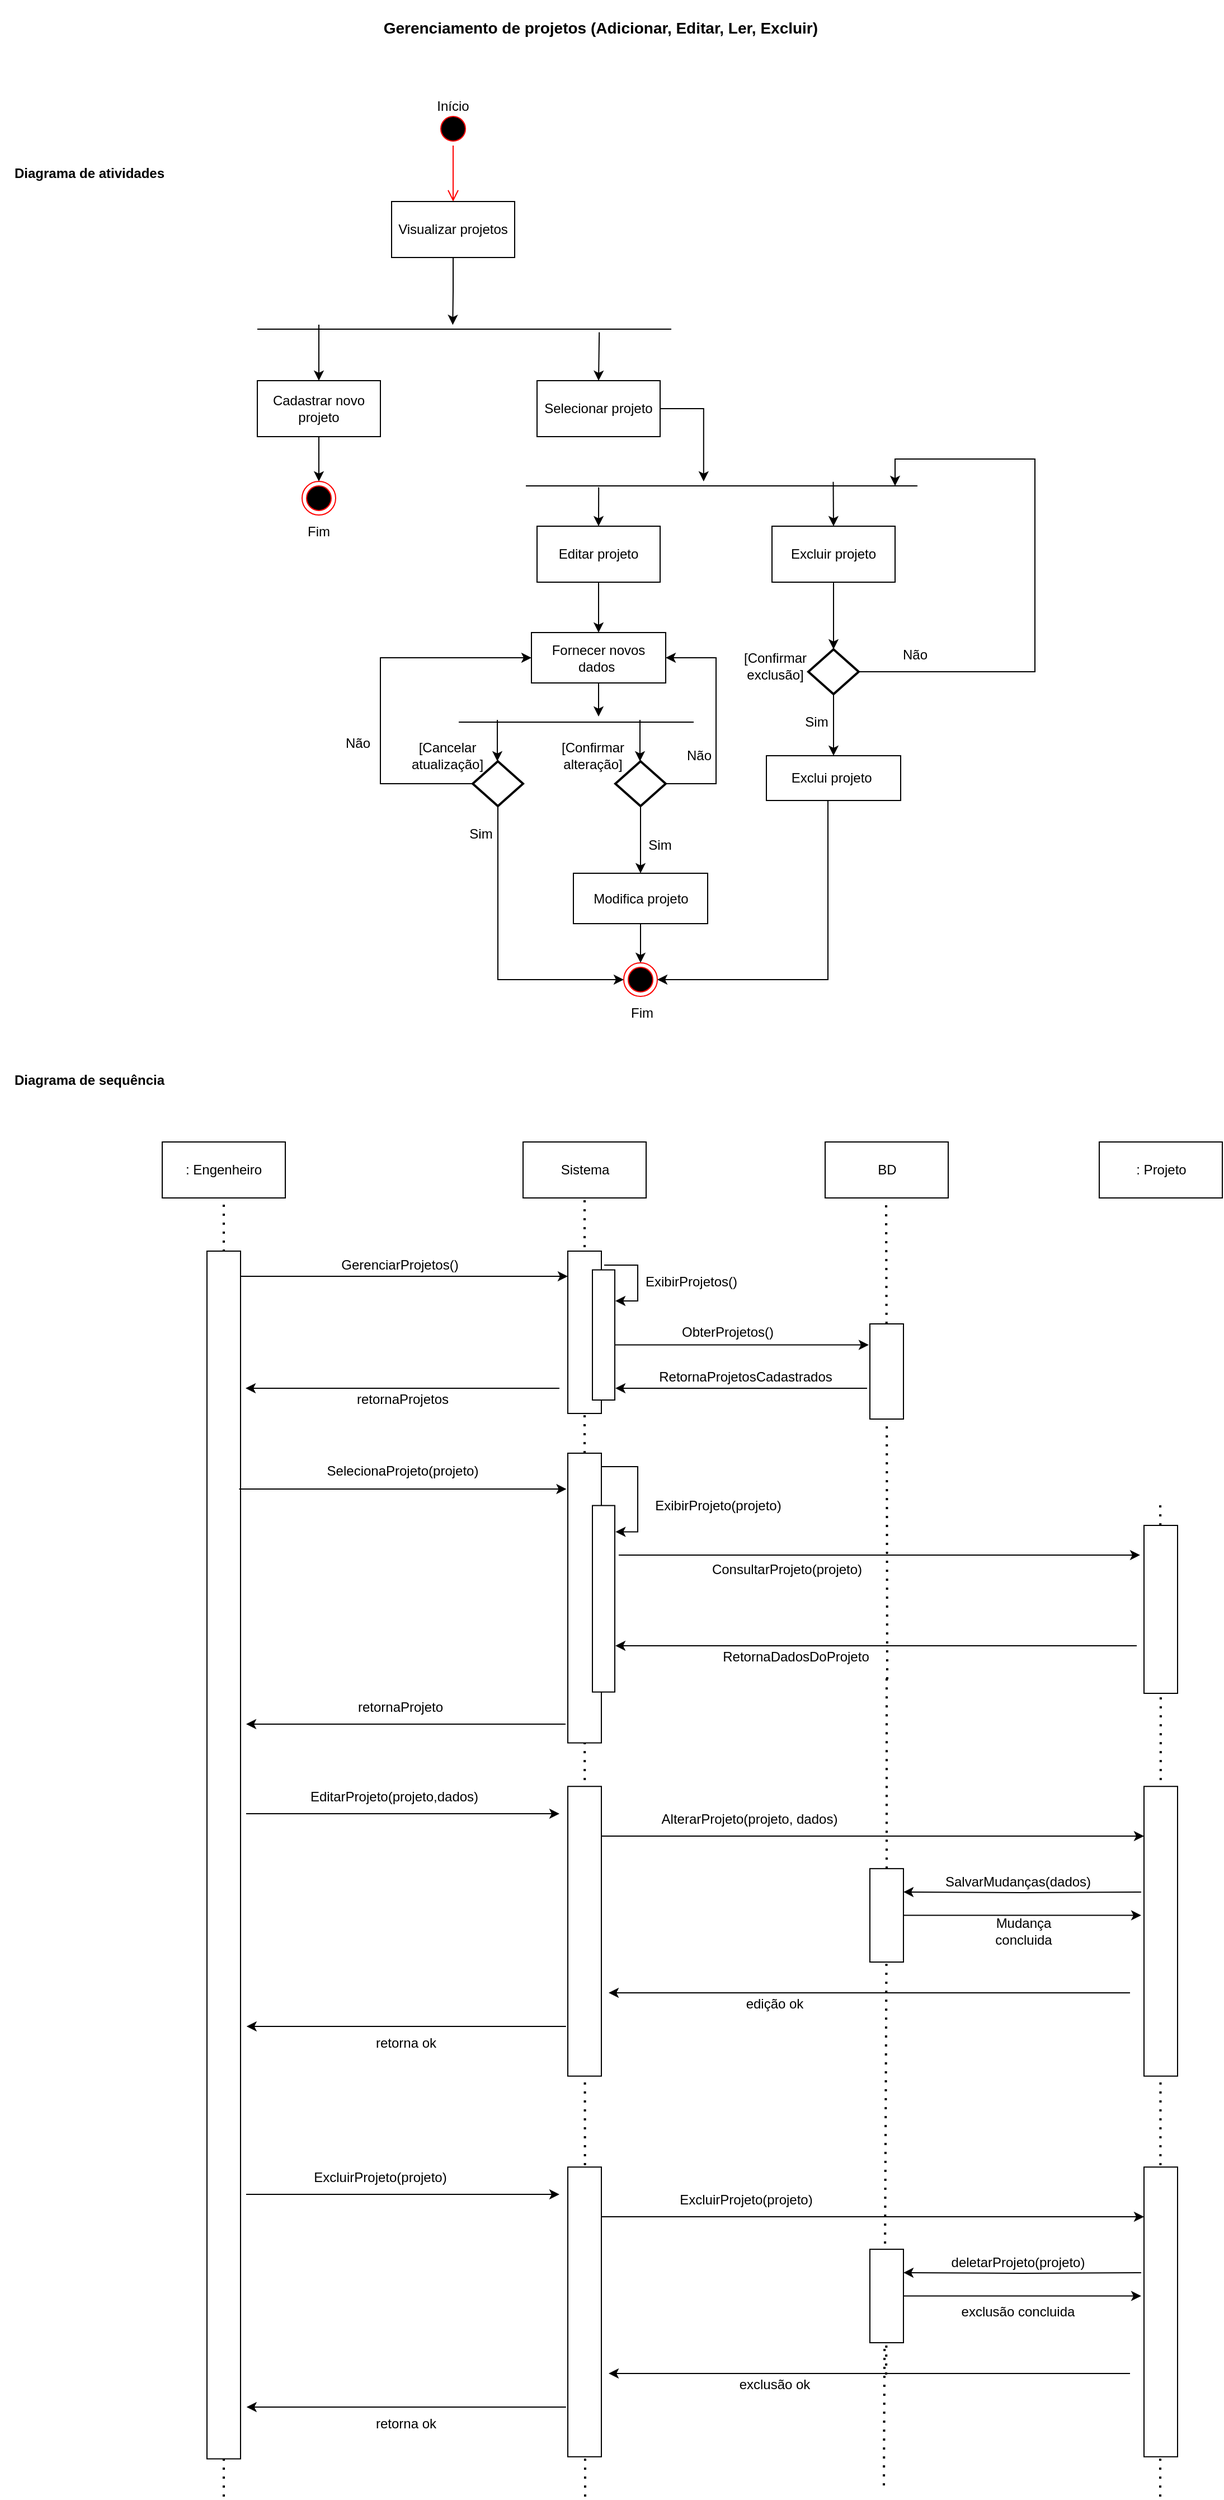 <mxfile version="21.8.0" type="github">
  <diagram name="Página-1" id="0OrhTxynxeyhdzPTiHgk">
    <mxGraphModel dx="2670" dy="1943" grid="1" gridSize="10" guides="1" tooltips="1" connect="1" arrows="1" fold="1" page="1" pageScale="1" pageWidth="827" pageHeight="1169" math="0" shadow="0">
      <root>
        <mxCell id="0" />
        <mxCell id="1" parent="0" />
        <mxCell id="1SbvGJPnJb_08BsddUQM-1" value="&lt;b&gt;&lt;font style=&quot;font-size: 14px;&quot;&gt;&amp;nbsp;Gerenciamento de projetos (Adicionar, Editar, Ler, Excluir)&lt;/font&gt;&lt;/b&gt;" style="text;html=1;strokeColor=none;fillColor=none;align=center;verticalAlign=middle;whiteSpace=wrap;rounded=0;" vertex="1" parent="1">
          <mxGeometry x="155" y="-130" width="440" height="50" as="geometry" />
        </mxCell>
        <mxCell id="1SbvGJPnJb_08BsddUQM-2" value="" style="ellipse;html=1;shape=startState;fillColor=#000000;strokeColor=#ff0000;" vertex="1" parent="1">
          <mxGeometry x="230" y="-30" width="30" height="30" as="geometry" />
        </mxCell>
        <mxCell id="1SbvGJPnJb_08BsddUQM-3" value="" style="edgeStyle=orthogonalEdgeStyle;html=1;verticalAlign=bottom;endArrow=open;endSize=8;strokeColor=#ff0000;rounded=0;entryX=0.5;entryY=0;entryDx=0;entryDy=0;" edge="1" source="1SbvGJPnJb_08BsddUQM-2" parent="1" target="1SbvGJPnJb_08BsddUQM-90">
          <mxGeometry relative="1" as="geometry">
            <mxPoint x="245" y="150" as="targetPoint" />
          </mxGeometry>
        </mxCell>
        <mxCell id="1SbvGJPnJb_08BsddUQM-86" style="edgeStyle=orthogonalEdgeStyle;rounded=0;orthogonalLoop=1;jettySize=auto;html=1;" edge="1" parent="1" source="1SbvGJPnJb_08BsddUQM-5" target="1SbvGJPnJb_08BsddUQM-84">
          <mxGeometry relative="1" as="geometry" />
        </mxCell>
        <mxCell id="1SbvGJPnJb_08BsddUQM-5" value="Cadastrar novo projeto" style="html=1;whiteSpace=wrap;" vertex="1" parent="1">
          <mxGeometry x="70" y="210" width="110" height="50" as="geometry" />
        </mxCell>
        <mxCell id="1SbvGJPnJb_08BsddUQM-6" value="Editar projeto" style="html=1;whiteSpace=wrap;" vertex="1" parent="1">
          <mxGeometry x="320" y="340" width="110" height="50" as="geometry" />
        </mxCell>
        <mxCell id="1SbvGJPnJb_08BsddUQM-7" value="Selecionar projeto" style="html=1;whiteSpace=wrap;" vertex="1" parent="1">
          <mxGeometry x="320" y="210" width="110" height="50" as="geometry" />
        </mxCell>
        <mxCell id="1SbvGJPnJb_08BsddUQM-8" value="Excluir projeto" style="html=1;whiteSpace=wrap;" vertex="1" parent="1">
          <mxGeometry x="530" y="340" width="110" height="50" as="geometry" />
        </mxCell>
        <mxCell id="1SbvGJPnJb_08BsddUQM-9" value="" style="line;strokeWidth=1;fillColor=none;align=left;verticalAlign=middle;spacingTop=-1;spacingLeft=3;spacingRight=3;rotatable=0;labelPosition=right;points=[];portConstraint=eastwest;strokeColor=inherit;" vertex="1" parent="1">
          <mxGeometry x="70" y="160" width="370" height="8" as="geometry" />
        </mxCell>
        <mxCell id="1SbvGJPnJb_08BsddUQM-10" value="" style="endArrow=classic;html=1;rounded=0;entryX=0.5;entryY=0;entryDx=0;entryDy=0;" edge="1" parent="1" target="1SbvGJPnJb_08BsddUQM-5">
          <mxGeometry width="50" height="50" relative="1" as="geometry">
            <mxPoint x="125" y="160" as="sourcePoint" />
            <mxPoint x="70" y="230" as="targetPoint" />
          </mxGeometry>
        </mxCell>
        <mxCell id="1SbvGJPnJb_08BsddUQM-12" value="" style="endArrow=classic;html=1;rounded=0;exitX=0.826;exitY=0.85;exitDx=0;exitDy=0;exitPerimeter=0;entryX=0.5;entryY=0;entryDx=0;entryDy=0;" edge="1" parent="1" source="1SbvGJPnJb_08BsddUQM-9" target="1SbvGJPnJb_08BsddUQM-7">
          <mxGeometry width="50" height="50" relative="1" as="geometry">
            <mxPoint x="374.5" y="160" as="sourcePoint" />
            <mxPoint x="375" y="220" as="targetPoint" />
          </mxGeometry>
        </mxCell>
        <mxCell id="1SbvGJPnJb_08BsddUQM-13" value="Início" style="text;html=1;strokeColor=none;fillColor=none;align=center;verticalAlign=middle;whiteSpace=wrap;rounded=0;" vertex="1" parent="1">
          <mxGeometry x="215" y="-50" width="60" height="30" as="geometry" />
        </mxCell>
        <mxCell id="1SbvGJPnJb_08BsddUQM-15" value="" style="line;strokeWidth=1;fillColor=none;align=left;verticalAlign=middle;spacingTop=-1;spacingLeft=3;spacingRight=3;rotatable=0;labelPosition=right;points=[];portConstraint=eastwest;strokeColor=inherit;" vertex="1" parent="1">
          <mxGeometry x="310" y="300" width="350" height="8" as="geometry" />
        </mxCell>
        <mxCell id="1SbvGJPnJb_08BsddUQM-18" value="" style="endArrow=classic;html=1;rounded=0;entryX=0.5;entryY=0;entryDx=0;entryDy=0;exitX=0.186;exitY=0.65;exitDx=0;exitDy=0;exitPerimeter=0;" edge="1" parent="1" source="1SbvGJPnJb_08BsddUQM-15" target="1SbvGJPnJb_08BsddUQM-6">
          <mxGeometry width="50" height="50" relative="1" as="geometry">
            <mxPoint x="375" y="310" as="sourcePoint" />
            <mxPoint x="374.5" y="358" as="targetPoint" />
          </mxGeometry>
        </mxCell>
        <mxCell id="1SbvGJPnJb_08BsddUQM-19" value="" style="endArrow=classic;html=1;rounded=0;entryX=0.5;entryY=0;entryDx=0;entryDy=0;exitX=0.785;exitY=0.05;exitDx=0;exitDy=0;exitPerimeter=0;" edge="1" parent="1" source="1SbvGJPnJb_08BsddUQM-15" target="1SbvGJPnJb_08BsddUQM-8">
          <mxGeometry width="50" height="50" relative="1" as="geometry">
            <mxPoint x="584.5" y="308" as="sourcePoint" />
            <mxPoint x="584.5" y="358" as="targetPoint" />
          </mxGeometry>
        </mxCell>
        <mxCell id="1SbvGJPnJb_08BsddUQM-21" style="edgeStyle=orthogonalEdgeStyle;rounded=0;orthogonalLoop=1;jettySize=auto;html=1;entryX=0.454;entryY=0;entryDx=0;entryDy=0;entryPerimeter=0;exitX=1;exitY=0.5;exitDx=0;exitDy=0;" edge="1" parent="1" source="1SbvGJPnJb_08BsddUQM-7" target="1SbvGJPnJb_08BsddUQM-15">
          <mxGeometry relative="1" as="geometry" />
        </mxCell>
        <mxCell id="1SbvGJPnJb_08BsddUQM-22" value="" style="strokeWidth=2;html=1;shape=mxgraph.flowchart.decision;whiteSpace=wrap;" vertex="1" parent="1">
          <mxGeometry x="562.5" y="450" width="45" height="40" as="geometry" />
        </mxCell>
        <mxCell id="1SbvGJPnJb_08BsddUQM-23" value="[Confirmar exclusão]" style="text;html=1;strokeColor=none;fillColor=none;align=center;verticalAlign=middle;whiteSpace=wrap;rounded=0;" vertex="1" parent="1">
          <mxGeometry x="502.5" y="450" width="60" height="30" as="geometry" />
        </mxCell>
        <mxCell id="1SbvGJPnJb_08BsddUQM-24" style="edgeStyle=orthogonalEdgeStyle;rounded=0;orthogonalLoop=1;jettySize=auto;html=1;entryX=0.5;entryY=0;entryDx=0;entryDy=0;entryPerimeter=0;" edge="1" parent="1" source="1SbvGJPnJb_08BsddUQM-8" target="1SbvGJPnJb_08BsddUQM-22">
          <mxGeometry relative="1" as="geometry" />
        </mxCell>
        <mxCell id="1SbvGJPnJb_08BsddUQM-83" style="edgeStyle=orthogonalEdgeStyle;rounded=0;orthogonalLoop=1;jettySize=auto;html=1;entryX=1;entryY=0.5;entryDx=0;entryDy=0;" edge="1" parent="1" source="1SbvGJPnJb_08BsddUQM-25" target="1SbvGJPnJb_08BsddUQM-78">
          <mxGeometry relative="1" as="geometry">
            <mxPoint x="585" y="620" as="targetPoint" />
            <Array as="points">
              <mxPoint x="580" y="745" />
            </Array>
          </mxGeometry>
        </mxCell>
        <mxCell id="1SbvGJPnJb_08BsddUQM-25" value="Exclui projeto&amp;nbsp;" style="rounded=0;whiteSpace=wrap;html=1;" vertex="1" parent="1">
          <mxGeometry x="525" y="545" width="120" height="40" as="geometry" />
        </mxCell>
        <mxCell id="1SbvGJPnJb_08BsddUQM-26" style="edgeStyle=orthogonalEdgeStyle;rounded=0;orthogonalLoop=1;jettySize=auto;html=1;entryX=0.5;entryY=0;entryDx=0;entryDy=0;" edge="1" parent="1" source="1SbvGJPnJb_08BsddUQM-22" target="1SbvGJPnJb_08BsddUQM-25">
          <mxGeometry relative="1" as="geometry" />
        </mxCell>
        <mxCell id="1SbvGJPnJb_08BsddUQM-30" value="Sim" style="text;html=1;strokeColor=none;fillColor=none;align=center;verticalAlign=middle;whiteSpace=wrap;rounded=0;" vertex="1" parent="1">
          <mxGeometry x="540" y="500" width="60" height="30" as="geometry" />
        </mxCell>
        <mxCell id="1SbvGJPnJb_08BsddUQM-32" style="edgeStyle=orthogonalEdgeStyle;rounded=0;orthogonalLoop=1;jettySize=auto;html=1;exitX=1;exitY=0.5;exitDx=0;exitDy=0;exitPerimeter=0;" edge="1" parent="1" source="1SbvGJPnJb_08BsddUQM-22">
          <mxGeometry relative="1" as="geometry">
            <mxPoint x="640" y="304" as="targetPoint" />
            <Array as="points">
              <mxPoint x="765" y="470" />
              <mxPoint x="765" y="280" />
              <mxPoint x="640" y="280" />
            </Array>
          </mxGeometry>
        </mxCell>
        <mxCell id="1SbvGJPnJb_08BsddUQM-33" value="Não" style="text;html=1;strokeColor=none;fillColor=none;align=center;verticalAlign=middle;whiteSpace=wrap;rounded=0;" vertex="1" parent="1">
          <mxGeometry x="627.5" y="440" width="60" height="30" as="geometry" />
        </mxCell>
        <mxCell id="1SbvGJPnJb_08BsddUQM-63" style="edgeStyle=orthogonalEdgeStyle;rounded=0;orthogonalLoop=1;jettySize=auto;html=1;" edge="1" parent="1" source="1SbvGJPnJb_08BsddUQM-35">
          <mxGeometry relative="1" as="geometry">
            <mxPoint x="375" y="510" as="targetPoint" />
          </mxGeometry>
        </mxCell>
        <mxCell id="1SbvGJPnJb_08BsddUQM-35" value="Fornecer novos dados&amp;nbsp;" style="rounded=0;whiteSpace=wrap;html=1;" vertex="1" parent="1">
          <mxGeometry x="315" y="435" width="120" height="45" as="geometry" />
        </mxCell>
        <mxCell id="1SbvGJPnJb_08BsddUQM-36" style="edgeStyle=orthogonalEdgeStyle;rounded=0;orthogonalLoop=1;jettySize=auto;html=1;" edge="1" parent="1" source="1SbvGJPnJb_08BsddUQM-6" target="1SbvGJPnJb_08BsddUQM-35">
          <mxGeometry relative="1" as="geometry" />
        </mxCell>
        <mxCell id="1SbvGJPnJb_08BsddUQM-80" style="edgeStyle=orthogonalEdgeStyle;rounded=0;orthogonalLoop=1;jettySize=auto;html=1;entryX=0.5;entryY=0;entryDx=0;entryDy=0;" edge="1" parent="1" source="1SbvGJPnJb_08BsddUQM-39" target="1SbvGJPnJb_08BsddUQM-78">
          <mxGeometry relative="1" as="geometry" />
        </mxCell>
        <mxCell id="1SbvGJPnJb_08BsddUQM-39" value="Modifica projeto" style="rounded=0;whiteSpace=wrap;html=1;" vertex="1" parent="1">
          <mxGeometry x="352.5" y="650" width="120" height="45" as="geometry" />
        </mxCell>
        <mxCell id="1SbvGJPnJb_08BsddUQM-71" style="edgeStyle=orthogonalEdgeStyle;rounded=0;orthogonalLoop=1;jettySize=auto;html=1;entryX=0.5;entryY=0;entryDx=0;entryDy=0;" edge="1" parent="1" source="1SbvGJPnJb_08BsddUQM-40" target="1SbvGJPnJb_08BsddUQM-39">
          <mxGeometry relative="1" as="geometry" />
        </mxCell>
        <mxCell id="1SbvGJPnJb_08BsddUQM-72" style="edgeStyle=orthogonalEdgeStyle;rounded=0;orthogonalLoop=1;jettySize=auto;html=1;entryX=1;entryY=0.5;entryDx=0;entryDy=0;" edge="1" parent="1" source="1SbvGJPnJb_08BsddUQM-40" target="1SbvGJPnJb_08BsddUQM-35">
          <mxGeometry relative="1" as="geometry">
            <Array as="points">
              <mxPoint x="480" y="570" />
              <mxPoint x="480" y="458" />
            </Array>
          </mxGeometry>
        </mxCell>
        <mxCell id="1SbvGJPnJb_08BsddUQM-40" value="" style="strokeWidth=2;html=1;shape=mxgraph.flowchart.decision;whiteSpace=wrap;" vertex="1" parent="1">
          <mxGeometry x="390" y="550" width="45" height="40" as="geometry" />
        </mxCell>
        <mxCell id="1SbvGJPnJb_08BsddUQM-43" value="[Confirmar alteração]" style="text;html=1;strokeColor=none;fillColor=none;align=center;verticalAlign=middle;whiteSpace=wrap;rounded=0;" vertex="1" parent="1">
          <mxGeometry x="340" y="530" width="60" height="30" as="geometry" />
        </mxCell>
        <mxCell id="1SbvGJPnJb_08BsddUQM-47" value="Sim" style="text;html=1;strokeColor=none;fillColor=none;align=center;verticalAlign=middle;whiteSpace=wrap;rounded=0;" vertex="1" parent="1">
          <mxGeometry x="400" y="610" width="60" height="30" as="geometry" />
        </mxCell>
        <mxCell id="1SbvGJPnJb_08BsddUQM-68" style="edgeStyle=orthogonalEdgeStyle;rounded=0;orthogonalLoop=1;jettySize=auto;html=1;entryX=0;entryY=0.5;entryDx=0;entryDy=0;" edge="1" parent="1" source="1SbvGJPnJb_08BsddUQM-50" target="1SbvGJPnJb_08BsddUQM-35">
          <mxGeometry relative="1" as="geometry">
            <Array as="points">
              <mxPoint x="180" y="570" />
              <mxPoint x="180" y="458" />
            </Array>
          </mxGeometry>
        </mxCell>
        <mxCell id="1SbvGJPnJb_08BsddUQM-75" style="edgeStyle=orthogonalEdgeStyle;rounded=0;orthogonalLoop=1;jettySize=auto;html=1;entryX=0;entryY=0.5;entryDx=0;entryDy=0;" edge="1" parent="1" source="1SbvGJPnJb_08BsddUQM-50" target="1SbvGJPnJb_08BsddUQM-78">
          <mxGeometry relative="1" as="geometry">
            <mxPoint x="285" y="650" as="targetPoint" />
            <Array as="points">
              <mxPoint x="285" y="745" />
            </Array>
          </mxGeometry>
        </mxCell>
        <mxCell id="1SbvGJPnJb_08BsddUQM-50" value="" style="strokeWidth=2;html=1;shape=mxgraph.flowchart.decision;whiteSpace=wrap;" vertex="1" parent="1">
          <mxGeometry x="262.5" y="550" width="45" height="40" as="geometry" />
        </mxCell>
        <mxCell id="1SbvGJPnJb_08BsddUQM-51" value="[Cancelar atualização]" style="text;html=1;strokeColor=none;fillColor=none;align=center;verticalAlign=middle;whiteSpace=wrap;rounded=0;" vertex="1" parent="1">
          <mxGeometry x="210" y="530" width="60" height="30" as="geometry" />
        </mxCell>
        <mxCell id="1SbvGJPnJb_08BsddUQM-58" value="Não" style="text;html=1;strokeColor=none;fillColor=none;align=center;verticalAlign=middle;whiteSpace=wrap;rounded=0;" vertex="1" parent="1">
          <mxGeometry x="130" y="519" width="60" height="30" as="geometry" />
        </mxCell>
        <mxCell id="1SbvGJPnJb_08BsddUQM-60" value="Sim" style="text;html=1;strokeColor=none;fillColor=none;align=center;verticalAlign=middle;whiteSpace=wrap;rounded=0;" vertex="1" parent="1">
          <mxGeometry x="240" y="600" width="60" height="30" as="geometry" />
        </mxCell>
        <mxCell id="1SbvGJPnJb_08BsddUQM-61" value="" style="line;strokeWidth=1;fillColor=none;align=left;verticalAlign=middle;spacingTop=-1;spacingLeft=3;spacingRight=3;rotatable=0;labelPosition=right;points=[];portConstraint=eastwest;strokeColor=inherit;" vertex="1" parent="1">
          <mxGeometry x="250" y="511" width="210" height="8" as="geometry" />
        </mxCell>
        <mxCell id="1SbvGJPnJb_08BsddUQM-66" value="" style="endArrow=classic;html=1;rounded=0;entryX=0.5;entryY=0;entryDx=0;entryDy=0;exitX=0.237;exitY=0.35;exitDx=0;exitDy=0;exitPerimeter=0;" edge="1" parent="1">
          <mxGeometry width="50" height="50" relative="1" as="geometry">
            <mxPoint x="284.5" y="513" as="sourcePoint" />
            <mxPoint x="284.5" y="550" as="targetPoint" />
          </mxGeometry>
        </mxCell>
        <mxCell id="1SbvGJPnJb_08BsddUQM-67" value="" style="endArrow=classic;html=1;rounded=0;entryX=0.5;entryY=0;entryDx=0;entryDy=0;exitX=0.237;exitY=0.35;exitDx=0;exitDy=0;exitPerimeter=0;" edge="1" parent="1">
          <mxGeometry width="50" height="50" relative="1" as="geometry">
            <mxPoint x="412" y="513" as="sourcePoint" />
            <mxPoint x="412" y="550" as="targetPoint" />
          </mxGeometry>
        </mxCell>
        <mxCell id="1SbvGJPnJb_08BsddUQM-73" value="Não" style="text;html=1;strokeColor=none;fillColor=none;align=center;verticalAlign=middle;whiteSpace=wrap;rounded=0;" vertex="1" parent="1">
          <mxGeometry x="435" y="530" width="60" height="30" as="geometry" />
        </mxCell>
        <mxCell id="1SbvGJPnJb_08BsddUQM-78" value="" style="ellipse;html=1;shape=endState;fillColor=#000000;strokeColor=#ff0000;" vertex="1" parent="1">
          <mxGeometry x="397.5" y="730" width="30" height="30" as="geometry" />
        </mxCell>
        <mxCell id="1SbvGJPnJb_08BsddUQM-79" value="Fim" style="text;html=1;strokeColor=none;fillColor=none;align=center;verticalAlign=middle;whiteSpace=wrap;rounded=0;" vertex="1" parent="1">
          <mxGeometry x="384" y="760" width="60" height="30" as="geometry" />
        </mxCell>
        <mxCell id="1SbvGJPnJb_08BsddUQM-84" value="" style="ellipse;html=1;shape=endState;fillColor=#000000;strokeColor=#ff0000;" vertex="1" parent="1">
          <mxGeometry x="110" y="300" width="30" height="30" as="geometry" />
        </mxCell>
        <mxCell id="1SbvGJPnJb_08BsddUQM-85" value="Fim" style="text;html=1;strokeColor=none;fillColor=none;align=center;verticalAlign=middle;whiteSpace=wrap;rounded=0;" vertex="1" parent="1">
          <mxGeometry x="95" y="330" width="60" height="30" as="geometry" />
        </mxCell>
        <mxCell id="1SbvGJPnJb_08BsddUQM-88" value="&lt;b&gt;Diagrama de atividades&lt;/b&gt;" style="text;html=1;strokeColor=none;fillColor=none;align=center;verticalAlign=middle;whiteSpace=wrap;rounded=0;shadow=0;border-color:black;" vertex="1" parent="1">
          <mxGeometry x="-160" width="160" height="50" as="geometry" />
        </mxCell>
        <mxCell id="1SbvGJPnJb_08BsddUQM-89" value="&lt;b&gt;Diagrama de sequência&lt;/b&gt;" style="text;html=1;strokeColor=none;fillColor=none;align=center;verticalAlign=middle;whiteSpace=wrap;rounded=0;" vertex="1" parent="1">
          <mxGeometry x="-160" y="810" width="160" height="50" as="geometry" />
        </mxCell>
        <mxCell id="1SbvGJPnJb_08BsddUQM-90" value="Visualizar projetos" style="html=1;whiteSpace=wrap;" vertex="1" parent="1">
          <mxGeometry x="190" y="50" width="110" height="50" as="geometry" />
        </mxCell>
        <mxCell id="1SbvGJPnJb_08BsddUQM-92" style="edgeStyle=orthogonalEdgeStyle;rounded=0;orthogonalLoop=1;jettySize=auto;html=1;entryX=0.472;entryY=0.025;entryDx=0;entryDy=0;entryPerimeter=0;" edge="1" parent="1" source="1SbvGJPnJb_08BsddUQM-90" target="1SbvGJPnJb_08BsddUQM-9">
          <mxGeometry relative="1" as="geometry" />
        </mxCell>
        <mxCell id="1SbvGJPnJb_08BsddUQM-93" value=": Engenheiro" style="html=1;whiteSpace=wrap;" vertex="1" parent="1">
          <mxGeometry x="-15" y="890" width="110" height="50" as="geometry" />
        </mxCell>
        <mxCell id="1SbvGJPnJb_08BsddUQM-94" value=": Projeto" style="html=1;whiteSpace=wrap;" vertex="1" parent="1">
          <mxGeometry x="822.5" y="890" width="110" height="50" as="geometry" />
        </mxCell>
        <mxCell id="1SbvGJPnJb_08BsddUQM-95" value="BD" style="html=1;whiteSpace=wrap;" vertex="1" parent="1">
          <mxGeometry x="577.5" y="890" width="110" height="50" as="geometry" />
        </mxCell>
        <mxCell id="1SbvGJPnJb_08BsddUQM-96" value="" style="endArrow=none;dashed=1;html=1;dashPattern=1 3;strokeWidth=2;rounded=0;entryX=0.5;entryY=1;entryDx=0;entryDy=0;" edge="1" parent="1" target="1SbvGJPnJb_08BsddUQM-93">
          <mxGeometry width="50" height="50" relative="1" as="geometry">
            <mxPoint x="40" y="2100" as="sourcePoint" />
            <mxPoint x="60" y="1000" as="targetPoint" />
          </mxGeometry>
        </mxCell>
        <mxCell id="1SbvGJPnJb_08BsddUQM-97" value="" style="endArrow=none;dashed=1;html=1;dashPattern=1 3;strokeWidth=2;rounded=0;" edge="1" parent="1" source="1SbvGJPnJb_08BsddUQM-121">
          <mxGeometry width="50" height="50" relative="1" as="geometry">
            <mxPoint x="877" y="1651" as="sourcePoint" />
            <mxPoint x="877" y="1210" as="targetPoint" />
          </mxGeometry>
        </mxCell>
        <mxCell id="1SbvGJPnJb_08BsddUQM-98" value="" style="endArrow=none;dashed=1;html=1;dashPattern=1 3;strokeWidth=2;rounded=0;entryX=0.5;entryY=1;entryDx=0;entryDy=0;" edge="1" parent="1" source="1SbvGJPnJb_08BsddUQM-101">
          <mxGeometry width="50" height="50" relative="1" as="geometry">
            <mxPoint x="632" y="1651" as="sourcePoint" />
            <mxPoint x="632" y="940" as="targetPoint" />
          </mxGeometry>
        </mxCell>
        <mxCell id="1SbvGJPnJb_08BsddUQM-99" value="" style="rounded=0;whiteSpace=wrap;html=1;rotation=90;" vertex="1" parent="1">
          <mxGeometry x="-499.38" y="1511.87" width="1078.75" height="30" as="geometry" />
        </mxCell>
        <mxCell id="1SbvGJPnJb_08BsddUQM-102" value="" style="endArrow=none;dashed=1;html=1;dashPattern=1 3;strokeWidth=2;rounded=0;entryX=0.5;entryY=1;entryDx=0;entryDy=0;" edge="1" parent="1" source="1SbvGJPnJb_08BsddUQM-144">
          <mxGeometry width="50" height="50" relative="1" as="geometry">
            <mxPoint x="362.5" y="1651" as="sourcePoint" />
            <mxPoint x="362.5" y="940" as="targetPoint" />
          </mxGeometry>
        </mxCell>
        <mxCell id="1SbvGJPnJb_08BsddUQM-170" style="edgeStyle=orthogonalEdgeStyle;rounded=0;orthogonalLoop=1;jettySize=auto;html=1;" edge="1" parent="1">
          <mxGeometry relative="1" as="geometry">
            <mxPoint x="380" y="1000" as="sourcePoint" />
            <mxPoint x="390" y="1032" as="targetPoint" />
            <Array as="points">
              <mxPoint x="410" y="1000" />
              <mxPoint x="410" y="1032" />
            </Array>
          </mxGeometry>
        </mxCell>
        <mxCell id="1SbvGJPnJb_08BsddUQM-103" value="" style="rounded=0;whiteSpace=wrap;html=1;rotation=90;" vertex="1" parent="1">
          <mxGeometry x="290" y="1045" width="145" height="30" as="geometry" />
        </mxCell>
        <mxCell id="1SbvGJPnJb_08BsddUQM-104" value="Sistema" style="html=1;whiteSpace=wrap;" vertex="1" parent="1">
          <mxGeometry x="307.5" y="890" width="110" height="50" as="geometry" />
        </mxCell>
        <mxCell id="1SbvGJPnJb_08BsddUQM-105" value="" style="endArrow=classic;html=1;rounded=0;" edge="1" parent="1">
          <mxGeometry width="50" height="50" relative="1" as="geometry">
            <mxPoint x="55" y="1010" as="sourcePoint" />
            <mxPoint x="347.5" y="1010" as="targetPoint" />
          </mxGeometry>
        </mxCell>
        <mxCell id="1SbvGJPnJb_08BsddUQM-106" value="GerenciarProjetos()" style="text;html=1;strokeColor=none;fillColor=none;align=center;verticalAlign=middle;whiteSpace=wrap;rounded=0;" vertex="1" parent="1">
          <mxGeometry x="135" y="990" width="125" height="20" as="geometry" />
        </mxCell>
        <mxCell id="1SbvGJPnJb_08BsddUQM-107" value="" style="endArrow=none;dashed=1;html=1;dashPattern=1 3;strokeWidth=2;rounded=0;" edge="1" parent="1" target="1SbvGJPnJb_08BsddUQM-101">
          <mxGeometry width="50" height="50" relative="1" as="geometry">
            <mxPoint x="633" y="1370" as="sourcePoint" />
            <mxPoint x="632" y="940" as="targetPoint" />
          </mxGeometry>
        </mxCell>
        <mxCell id="1SbvGJPnJb_08BsddUQM-101" value="" style="rounded=0;whiteSpace=wrap;html=1;rotation=90;" vertex="1" parent="1">
          <mxGeometry x="590" y="1080" width="85" height="30" as="geometry" />
        </mxCell>
        <mxCell id="1SbvGJPnJb_08BsddUQM-108" value="" style="endArrow=classic;html=1;rounded=0;" edge="1" parent="1">
          <mxGeometry width="50" height="50" relative="1" as="geometry">
            <mxPoint x="384" y="1071.25" as="sourcePoint" />
            <mxPoint x="616.5" y="1071.25" as="targetPoint" />
          </mxGeometry>
        </mxCell>
        <mxCell id="1SbvGJPnJb_08BsddUQM-109" value="ObterProjetos()" style="text;html=1;strokeColor=none;fillColor=none;align=center;verticalAlign=middle;whiteSpace=wrap;rounded=0;" vertex="1" parent="1">
          <mxGeometry x="427.5" y="1050" width="125" height="20" as="geometry" />
        </mxCell>
        <mxCell id="1SbvGJPnJb_08BsddUQM-110" value="" style="endArrow=classic;html=1;rounded=0;" edge="1" parent="1">
          <mxGeometry width="50" height="50" relative="1" as="geometry">
            <mxPoint x="615" y="1110" as="sourcePoint" />
            <mxPoint x="390" y="1110" as="targetPoint" />
          </mxGeometry>
        </mxCell>
        <mxCell id="1SbvGJPnJb_08BsddUQM-111" value="retornaProjetos" style="text;html=1;strokeColor=none;fillColor=none;align=center;verticalAlign=middle;whiteSpace=wrap;rounded=0;" vertex="1" parent="1">
          <mxGeometry x="110" y="1110" width="180" height="20" as="geometry" />
        </mxCell>
        <mxCell id="1SbvGJPnJb_08BsddUQM-112" value="RetornaProjetosCadastrados" style="text;html=1;strokeColor=none;fillColor=none;align=center;verticalAlign=middle;whiteSpace=wrap;rounded=0;" vertex="1" parent="1">
          <mxGeometry x="444" y="1090" width="125" height="20" as="geometry" />
        </mxCell>
        <mxCell id="1SbvGJPnJb_08BsddUQM-113" value="" style="endArrow=classic;html=1;rounded=0;" edge="1" parent="1">
          <mxGeometry width="50" height="50" relative="1" as="geometry">
            <mxPoint x="340" y="1110" as="sourcePoint" />
            <mxPoint x="59.5" y="1110" as="targetPoint" />
          </mxGeometry>
        </mxCell>
        <mxCell id="1SbvGJPnJb_08BsddUQM-114" value="" style="endArrow=classic;html=1;rounded=0;" edge="1" parent="1">
          <mxGeometry width="50" height="50" relative="1" as="geometry">
            <mxPoint x="53.75" y="1200" as="sourcePoint" />
            <mxPoint x="346.25" y="1200" as="targetPoint" />
          </mxGeometry>
        </mxCell>
        <mxCell id="1SbvGJPnJb_08BsddUQM-115" value="SelecionaProjeto(projeto)" style="text;html=1;strokeColor=none;fillColor=none;align=center;verticalAlign=middle;whiteSpace=wrap;rounded=0;" vertex="1" parent="1">
          <mxGeometry x="170" y="1169" width="60" height="30" as="geometry" />
        </mxCell>
        <mxCell id="1SbvGJPnJb_08BsddUQM-116" value="" style="endArrow=classic;html=1;rounded=0;" edge="1" parent="1">
          <mxGeometry width="50" height="50" relative="1" as="geometry">
            <mxPoint x="393" y="1258.95" as="sourcePoint" />
            <mxPoint x="859" y="1258.95" as="targetPoint" />
          </mxGeometry>
        </mxCell>
        <mxCell id="1SbvGJPnJb_08BsddUQM-122" value="" style="endArrow=none;dashed=1;html=1;dashPattern=1 3;strokeWidth=2;rounded=0;" edge="1" parent="1" target="1SbvGJPnJb_08BsddUQM-121">
          <mxGeometry width="50" height="50" relative="1" as="geometry">
            <mxPoint x="877" y="2100" as="sourcePoint" />
            <mxPoint x="877" y="940" as="targetPoint" />
          </mxGeometry>
        </mxCell>
        <mxCell id="1SbvGJPnJb_08BsddUQM-121" value="" style="rounded=0;whiteSpace=wrap;html=1;rotation=90;" vertex="1" parent="1">
          <mxGeometry x="802.5" y="1292.5" width="150" height="30" as="geometry" />
        </mxCell>
        <mxCell id="1SbvGJPnJb_08BsddUQM-129" value="ConsultarProjeto(projeto)" style="text;html=1;strokeColor=none;fillColor=none;align=center;verticalAlign=middle;whiteSpace=wrap;rounded=0;" vertex="1" parent="1">
          <mxGeometry x="495" y="1262.38" width="97" height="20" as="geometry" />
        </mxCell>
        <mxCell id="1SbvGJPnJb_08BsddUQM-130" value="" style="endArrow=classic;html=1;rounded=0;" edge="1" parent="1">
          <mxGeometry width="50" height="50" relative="1" as="geometry">
            <mxPoint x="856" y="1340" as="sourcePoint" />
            <mxPoint x="390" y="1340" as="targetPoint" />
          </mxGeometry>
        </mxCell>
        <mxCell id="1SbvGJPnJb_08BsddUQM-131" value="RetornaDadosDoProjeto" style="text;html=1;strokeColor=none;fillColor=none;align=center;verticalAlign=middle;whiteSpace=wrap;rounded=0;" vertex="1" parent="1">
          <mxGeometry x="503" y="1340" width="97" height="20" as="geometry" />
        </mxCell>
        <mxCell id="1SbvGJPnJb_08BsddUQM-133" value="" style="endArrow=classic;html=1;rounded=0;" edge="1" parent="1">
          <mxGeometry width="50" height="50" relative="1" as="geometry">
            <mxPoint x="345.5" y="1410" as="sourcePoint" />
            <mxPoint x="60" y="1410" as="targetPoint" />
          </mxGeometry>
        </mxCell>
        <mxCell id="1SbvGJPnJb_08BsddUQM-139" value="" style="rounded=0;whiteSpace=wrap;html=1;rotation=90;" vertex="1" parent="1">
          <mxGeometry x="321.38" y="1052.38" width="116.25" height="20" as="geometry" />
        </mxCell>
        <mxCell id="1SbvGJPnJb_08BsddUQM-141" value="ExibirProjetos()" style="text;html=1;strokeColor=none;fillColor=none;align=center;verticalAlign=middle;whiteSpace=wrap;rounded=0;" vertex="1" parent="1">
          <mxGeometry x="427.5" y="1000" width="60" height="30" as="geometry" />
        </mxCell>
        <mxCell id="1SbvGJPnJb_08BsddUQM-145" value="" style="endArrow=none;dashed=1;html=1;dashPattern=1 3;strokeWidth=2;rounded=0;" edge="1" parent="1" target="1SbvGJPnJb_08BsddUQM-144">
          <mxGeometry width="50" height="50" relative="1" as="geometry">
            <mxPoint x="363" y="2100" as="sourcePoint" />
            <mxPoint x="362.5" y="940" as="targetPoint" />
          </mxGeometry>
        </mxCell>
        <mxCell id="1SbvGJPnJb_08BsddUQM-144" value="" style="rounded=0;whiteSpace=wrap;html=1;rotation=90;" vertex="1" parent="1">
          <mxGeometry x="233.13" y="1282.38" width="258.75" height="30" as="geometry" />
        </mxCell>
        <mxCell id="1SbvGJPnJb_08BsddUQM-147" style="edgeStyle=orthogonalEdgeStyle;rounded=0;orthogonalLoop=1;jettySize=auto;html=1;exitX=0.5;exitY=1;exitDx=0;exitDy=0;" edge="1" parent="1" source="1SbvGJPnJb_08BsddUQM-131" target="1SbvGJPnJb_08BsddUQM-131">
          <mxGeometry relative="1" as="geometry" />
        </mxCell>
        <mxCell id="1SbvGJPnJb_08BsddUQM-154" value="" style="rounded=0;whiteSpace=wrap;html=1;rotation=90;" vertex="1" parent="1">
          <mxGeometry x="296.22" y="1288.03" width="166.56" height="20" as="geometry" />
        </mxCell>
        <mxCell id="1SbvGJPnJb_08BsddUQM-159" value="ExibirProjeto(projeto)" style="text;html=1;strokeColor=none;fillColor=none;align=center;verticalAlign=middle;whiteSpace=wrap;rounded=0;" vertex="1" parent="1">
          <mxGeometry x="422.5" y="1200" width="117.5" height="30" as="geometry" />
        </mxCell>
        <mxCell id="1SbvGJPnJb_08BsddUQM-160" value="retornaProjeto" style="text;html=1;strokeColor=none;fillColor=none;align=center;verticalAlign=middle;whiteSpace=wrap;rounded=0;" vertex="1" parent="1">
          <mxGeometry x="167.5" y="1380" width="60" height="30" as="geometry" />
        </mxCell>
        <mxCell id="1SbvGJPnJb_08BsddUQM-161" style="edgeStyle=orthogonalEdgeStyle;rounded=0;orthogonalLoop=1;jettySize=auto;html=1;entryX=0.141;entryY=-0.033;entryDx=0;entryDy=0;entryPerimeter=0;" edge="1" parent="1" target="1SbvGJPnJb_08BsddUQM-154">
          <mxGeometry relative="1" as="geometry">
            <mxPoint x="380" y="1180" as="sourcePoint" />
            <Array as="points">
              <mxPoint x="378" y="1180" />
              <mxPoint x="410" y="1180" />
              <mxPoint x="410" y="1238" />
            </Array>
          </mxGeometry>
        </mxCell>
        <mxCell id="1SbvGJPnJb_08BsddUQM-163" value="" style="endArrow=none;dashed=1;html=1;dashPattern=1 3;strokeWidth=2;rounded=0;" edge="1" parent="1" source="1SbvGJPnJb_08BsddUQM-185">
          <mxGeometry width="50" height="50" relative="1" as="geometry">
            <mxPoint x="632" y="1651" as="sourcePoint" />
            <mxPoint x="632.498" y="1367.5" as="targetPoint" />
          </mxGeometry>
        </mxCell>
        <mxCell id="1SbvGJPnJb_08BsddUQM-176" value="" style="endArrow=classic;html=1;rounded=0;" edge="1" parent="1">
          <mxGeometry width="50" height="50" relative="1" as="geometry">
            <mxPoint x="60" y="1490" as="sourcePoint" />
            <mxPoint x="340" y="1490" as="targetPoint" />
          </mxGeometry>
        </mxCell>
        <mxCell id="1SbvGJPnJb_08BsddUQM-177" value="EditarProjeto(projeto,dados)" style="text;html=1;strokeColor=none;fillColor=none;align=center;verticalAlign=middle;whiteSpace=wrap;rounded=0;" vertex="1" parent="1">
          <mxGeometry x="155" y="1460" width="75" height="30" as="geometry" />
        </mxCell>
        <mxCell id="1SbvGJPnJb_08BsddUQM-187" style="edgeStyle=orthogonalEdgeStyle;rounded=0;orthogonalLoop=1;jettySize=auto;html=1;exitX=0.25;exitY=0;exitDx=0;exitDy=0;entryX=0.25;entryY=1;entryDx=0;entryDy=0;" edge="1" parent="1">
          <mxGeometry relative="1" as="geometry">
            <mxPoint x="377.505" y="1510.003" as="sourcePoint" />
            <mxPoint x="862.495" y="1510.003" as="targetPoint" />
          </mxGeometry>
        </mxCell>
        <mxCell id="1SbvGJPnJb_08BsddUQM-183" value="" style="rounded=0;whiteSpace=wrap;html=1;rotation=90;" vertex="1" parent="1">
          <mxGeometry x="233.13" y="1580" width="258.75" height="30" as="geometry" />
        </mxCell>
        <mxCell id="1SbvGJPnJb_08BsddUQM-196" style="edgeStyle=orthogonalEdgeStyle;rounded=0;orthogonalLoop=1;jettySize=auto;html=1;entryX=0.25;entryY=0;entryDx=0;entryDy=0;" edge="1" parent="1" target="1SbvGJPnJb_08BsddUQM-185">
          <mxGeometry relative="1" as="geometry">
            <mxPoint x="860" y="1560" as="sourcePoint" />
          </mxGeometry>
        </mxCell>
        <mxCell id="1SbvGJPnJb_08BsddUQM-184" value="" style="rounded=0;whiteSpace=wrap;html=1;rotation=90;" vertex="1" parent="1">
          <mxGeometry x="748.12" y="1580" width="258.75" height="30" as="geometry" />
        </mxCell>
        <mxCell id="1SbvGJPnJb_08BsddUQM-186" value="" style="endArrow=none;dashed=1;html=1;dashPattern=1 3;strokeWidth=2;rounded=0;" edge="1" parent="1" target="1SbvGJPnJb_08BsddUQM-185">
          <mxGeometry width="50" height="50" relative="1" as="geometry">
            <mxPoint x="630" y="2090" as="sourcePoint" />
            <mxPoint x="632" y="1368" as="targetPoint" />
          </mxGeometry>
        </mxCell>
        <mxCell id="1SbvGJPnJb_08BsddUQM-199" style="edgeStyle=orthogonalEdgeStyle;rounded=0;orthogonalLoop=1;jettySize=auto;html=1;" edge="1" parent="1" source="1SbvGJPnJb_08BsddUQM-185">
          <mxGeometry relative="1" as="geometry">
            <mxPoint x="860" y="1580.79" as="targetPoint" />
          </mxGeometry>
        </mxCell>
        <mxCell id="1SbvGJPnJb_08BsddUQM-185" value="" style="rounded=0;whiteSpace=wrap;html=1;rotation=90;" vertex="1" parent="1">
          <mxGeometry x="590.77" y="1565.79" width="83.44" height="30" as="geometry" />
        </mxCell>
        <mxCell id="1SbvGJPnJb_08BsddUQM-189" value="AlterarProjeto(projeto, dados)" style="text;html=1;strokeColor=none;fillColor=none;align=center;verticalAlign=middle;whiteSpace=wrap;rounded=0;" vertex="1" parent="1">
          <mxGeometry x="375" y="1480" width="270" height="30" as="geometry" />
        </mxCell>
        <mxCell id="1SbvGJPnJb_08BsddUQM-197" value="SalvarMudanças(dados)" style="text;html=1;strokeColor=none;fillColor=none;align=center;verticalAlign=middle;whiteSpace=wrap;rounded=0;" vertex="1" parent="1">
          <mxGeometry x="720" y="1535.79" width="60" height="30" as="geometry" />
        </mxCell>
        <mxCell id="1SbvGJPnJb_08BsddUQM-200" value="Mudança concluida" style="text;html=1;strokeColor=none;fillColor=none;align=center;verticalAlign=middle;whiteSpace=wrap;rounded=0;" vertex="1" parent="1">
          <mxGeometry x="710" y="1580" width="90" height="30" as="geometry" />
        </mxCell>
        <mxCell id="1SbvGJPnJb_08BsddUQM-202" value="" style="endArrow=classic;html=1;rounded=0;" edge="1" parent="1">
          <mxGeometry width="50" height="50" relative="1" as="geometry">
            <mxPoint x="850" y="1650" as="sourcePoint" />
            <mxPoint x="384" y="1650" as="targetPoint" />
          </mxGeometry>
        </mxCell>
        <mxCell id="1SbvGJPnJb_08BsddUQM-203" value="edição ok" style="text;html=1;strokeColor=none;fillColor=none;align=center;verticalAlign=middle;whiteSpace=wrap;rounded=0;" vertex="1" parent="1">
          <mxGeometry x="484" y="1650" width="97" height="20" as="geometry" />
        </mxCell>
        <mxCell id="1SbvGJPnJb_08BsddUQM-204" value="" style="endArrow=classic;html=1;rounded=0;" edge="1" parent="1">
          <mxGeometry width="50" height="50" relative="1" as="geometry">
            <mxPoint x="345.88" y="1680" as="sourcePoint" />
            <mxPoint x="60.38" y="1680" as="targetPoint" />
          </mxGeometry>
        </mxCell>
        <mxCell id="1SbvGJPnJb_08BsddUQM-205" value="retorna ok" style="text;html=1;strokeColor=none;fillColor=none;align=center;verticalAlign=middle;whiteSpace=wrap;rounded=0;" vertex="1" parent="1">
          <mxGeometry x="173.13" y="1680" width="60" height="30" as="geometry" />
        </mxCell>
        <mxCell id="1SbvGJPnJb_08BsddUQM-206" value="" style="endArrow=classic;html=1;rounded=0;" edge="1" parent="1">
          <mxGeometry width="50" height="50" relative="1" as="geometry">
            <mxPoint x="60" y="1830" as="sourcePoint" />
            <mxPoint x="340" y="1830" as="targetPoint" />
          </mxGeometry>
        </mxCell>
        <mxCell id="1SbvGJPnJb_08BsddUQM-207" style="edgeStyle=orthogonalEdgeStyle;rounded=0;orthogonalLoop=1;jettySize=auto;html=1;exitX=0.25;exitY=0;exitDx=0;exitDy=0;entryX=0.25;entryY=1;entryDx=0;entryDy=0;" edge="1" parent="1">
          <mxGeometry relative="1" as="geometry">
            <mxPoint x="377.505" y="1850.003" as="sourcePoint" />
            <mxPoint x="862.495" y="1850.003" as="targetPoint" />
          </mxGeometry>
        </mxCell>
        <mxCell id="1SbvGJPnJb_08BsddUQM-208" value="" style="rounded=0;whiteSpace=wrap;html=1;rotation=90;" vertex="1" parent="1">
          <mxGeometry x="233.13" y="1920" width="258.75" height="30" as="geometry" />
        </mxCell>
        <mxCell id="1SbvGJPnJb_08BsddUQM-209" style="edgeStyle=orthogonalEdgeStyle;rounded=0;orthogonalLoop=1;jettySize=auto;html=1;entryX=0.25;entryY=0;entryDx=0;entryDy=0;" edge="1" parent="1" target="1SbvGJPnJb_08BsddUQM-213">
          <mxGeometry relative="1" as="geometry">
            <mxPoint x="860" y="1900" as="sourcePoint" />
          </mxGeometry>
        </mxCell>
        <mxCell id="1SbvGJPnJb_08BsddUQM-210" value="" style="rounded=0;whiteSpace=wrap;html=1;rotation=90;" vertex="1" parent="1">
          <mxGeometry x="748.12" y="1920" width="258.75" height="30" as="geometry" />
        </mxCell>
        <mxCell id="1SbvGJPnJb_08BsddUQM-211" value="" style="endArrow=none;dashed=1;html=1;dashPattern=1 3;strokeWidth=2;rounded=0;" edge="1" parent="1" target="1SbvGJPnJb_08BsddUQM-213">
          <mxGeometry width="50" height="50" relative="1" as="geometry">
            <mxPoint x="632" y="1991" as="sourcePoint" />
            <mxPoint x="632" y="1708" as="targetPoint" />
          </mxGeometry>
        </mxCell>
        <mxCell id="1SbvGJPnJb_08BsddUQM-212" style="edgeStyle=orthogonalEdgeStyle;rounded=0;orthogonalLoop=1;jettySize=auto;html=1;" edge="1" parent="1" source="1SbvGJPnJb_08BsddUQM-213">
          <mxGeometry relative="1" as="geometry">
            <mxPoint x="860" y="1920.79" as="targetPoint" />
          </mxGeometry>
        </mxCell>
        <mxCell id="1SbvGJPnJb_08BsddUQM-213" value="" style="rounded=0;whiteSpace=wrap;html=1;rotation=90;" vertex="1" parent="1">
          <mxGeometry x="590.77" y="1905.79" width="83.44" height="30" as="geometry" />
        </mxCell>
        <mxCell id="1SbvGJPnJb_08BsddUQM-214" value="ExcluirProjeto(projeto)" style="text;html=1;strokeColor=none;fillColor=none;align=center;verticalAlign=middle;whiteSpace=wrap;rounded=0;" vertex="1" parent="1">
          <mxGeometry x="371.5" y="1820" width="270" height="30" as="geometry" />
        </mxCell>
        <mxCell id="1SbvGJPnJb_08BsddUQM-215" value="deletarProjeto(projeto)" style="text;html=1;strokeColor=none;fillColor=none;align=center;verticalAlign=middle;whiteSpace=wrap;rounded=0;" vertex="1" parent="1">
          <mxGeometry x="720" y="1875.79" width="60" height="30" as="geometry" />
        </mxCell>
        <mxCell id="1SbvGJPnJb_08BsddUQM-216" value="exclusão concluida" style="text;html=1;strokeColor=none;fillColor=none;align=center;verticalAlign=middle;whiteSpace=wrap;rounded=0;" vertex="1" parent="1">
          <mxGeometry x="690" y="1925" width="120" height="20" as="geometry" />
        </mxCell>
        <mxCell id="1SbvGJPnJb_08BsddUQM-217" value="" style="endArrow=classic;html=1;rounded=0;" edge="1" parent="1">
          <mxGeometry width="50" height="50" relative="1" as="geometry">
            <mxPoint x="850" y="1990" as="sourcePoint" />
            <mxPoint x="384" y="1990" as="targetPoint" />
          </mxGeometry>
        </mxCell>
        <mxCell id="1SbvGJPnJb_08BsddUQM-218" value="exclusão ok" style="text;html=1;strokeColor=none;fillColor=none;align=center;verticalAlign=middle;whiteSpace=wrap;rounded=0;" vertex="1" parent="1">
          <mxGeometry x="484" y="1990" width="97" height="20" as="geometry" />
        </mxCell>
        <mxCell id="1SbvGJPnJb_08BsddUQM-219" value="" style="endArrow=classic;html=1;rounded=0;" edge="1" parent="1">
          <mxGeometry width="50" height="50" relative="1" as="geometry">
            <mxPoint x="345.88" y="2020" as="sourcePoint" />
            <mxPoint x="60.38" y="2020" as="targetPoint" />
          </mxGeometry>
        </mxCell>
        <mxCell id="1SbvGJPnJb_08BsddUQM-220" value="retorna ok" style="text;html=1;strokeColor=none;fillColor=none;align=center;verticalAlign=middle;whiteSpace=wrap;rounded=0;" vertex="1" parent="1">
          <mxGeometry x="173.13" y="2020" width="60" height="30" as="geometry" />
        </mxCell>
        <mxCell id="1SbvGJPnJb_08BsddUQM-222" value="ExcluirProjeto(projeto)" style="text;html=1;strokeColor=none;fillColor=none;align=center;verticalAlign=middle;whiteSpace=wrap;rounded=0;" vertex="1" parent="1">
          <mxGeometry x="150" y="1800" width="60" height="30" as="geometry" />
        </mxCell>
      </root>
    </mxGraphModel>
  </diagram>
</mxfile>
